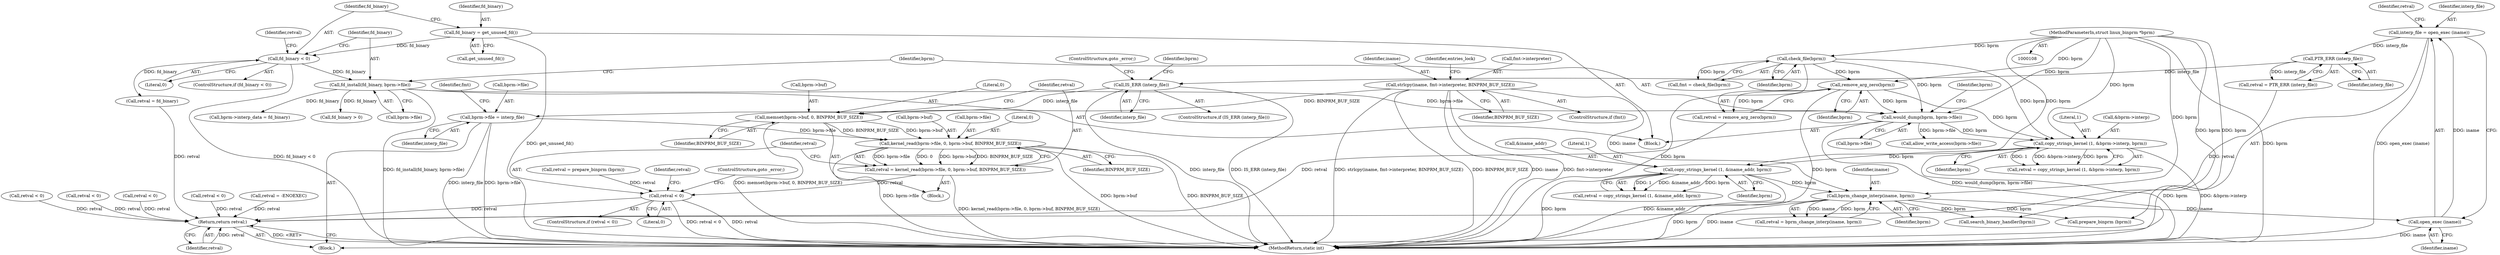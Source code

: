 digraph "0_linux_b66c5984017533316fd1951770302649baf1aa33@API" {
"1000311" [label="(Call,kernel_read(bprm->file, 0, bprm->buf, BINPRM_BUF_SIZE))"];
"1000291" [label="(Call,bprm->file = interp_file)"];
"1000288" [label="(Call,IS_ERR (interp_file))"];
"1000285" [label="(Call,PTR_ERR (interp_file))"];
"1000279" [label="(Call,interp_file = open_exec (iname))"];
"1000281" [label="(Call,open_exec (iname))"];
"1000271" [label="(Call,bprm_change_interp(iname, bprm))"];
"1000144" [label="(Call,strlcpy(iname, fmt->interpreter, BINPRM_BUF_SIZE))"];
"1000255" [label="(Call,copy_strings_kernel (1, &iname_addr, bprm))"];
"1000237" [label="(Call,copy_strings_kernel (1, &bprm->interp, bprm))"];
"1000167" [label="(Call,remove_arg_zero(bprm))"];
"1000140" [label="(Call,check_file(bprm))"];
"1000109" [label="(MethodParameterIn,struct linux_binprm *bprm)"];
"1000196" [label="(Call,would_dump(bprm, bprm->file))"];
"1000191" [label="(Call,fd_install(fd_binary, bprm->file))"];
"1000183" [label="(Call,fd_binary < 0)"];
"1000179" [label="(Call,fd_binary = get_unused_fd())"];
"1000303" [label="(Call,memset(bprm->buf, 0, BINPRM_BUF_SIZE))"];
"1000309" [label="(Call,retval = kernel_read(bprm->file, 0, bprm->buf, BINPRM_BUF_SIZE))"];
"1000326" [label="(Call,retval < 0)"];
"1000340" [label="(Return,return retval;)"];
"1000288" [label="(Call,IS_ERR (interp_file))"];
"1000180" [label="(Identifier,fd_binary)"];
"1000327" [label="(Identifier,retval)"];
"1000191" [label="(Call,fd_install(fd_binary, bprm->file))"];
"1000319" [label="(Identifier,BINPRM_BUF_SIZE)"];
"1000257" [label="(Call,&iname_addr)"];
"1000243" [label="(Identifier,bprm)"];
"1000331" [label="(Identifier,retval)"];
"1000290" [label="(ControlStructure,goto _error;)"];
"1000253" [label="(Call,retval = copy_strings_kernel (1, &iname_addr, bprm))"];
"1000269" [label="(Call,retval = bprm_change_interp(iname, bprm))"];
"1000215" [label="(Call,bprm->interp_data = fd_binary)"];
"1000341" [label="(Identifier,retval)"];
"1000307" [label="(Literal,0)"];
"1000168" [label="(Identifier,bprm)"];
"1000326" [label="(Call,retval < 0)"];
"1000360" [label="(MethodReturn,static int)"];
"1000282" [label="(Identifier,iname)"];
"1000325" [label="(ControlStructure,if (retval < 0))"];
"1000285" [label="(Call,PTR_ERR (interp_file))"];
"1000140" [label="(Call,check_file(bprm))"];
"1000292" [label="(Call,bprm->file)"];
"1000284" [label="(Identifier,retval)"];
"1000302" [label="(Block,)"];
"1000309" [label="(Call,retval = kernel_read(bprm->file, 0, bprm->buf, BINPRM_BUF_SIZE))"];
"1000299" [label="(Identifier,fmt)"];
"1000109" [label="(MethodParameterIn,struct linux_binprm *bprm)"];
"1000279" [label="(Call,interp_file = open_exec (iname))"];
"1000283" [label="(Call,retval = PTR_ERR (interp_file))"];
"1000185" [label="(Literal,0)"];
"1000245" [label="(Call,retval < 0)"];
"1000181" [label="(Call,get_unused_fd())"];
"1000255" [label="(Call,copy_strings_kernel (1, &iname_addr, bprm))"];
"1000201" [label="(Call,allow_write_access(bprm->file))"];
"1000291" [label="(Call,bprm->file = interp_file)"];
"1000187" [label="(Call,retval = fd_binary)"];
"1000127" [label="(Call,retval = -ENOEXEC)"];
"1000110" [label="(Block,)"];
"1000192" [label="(Identifier,fd_binary)"];
"1000146" [label="(Call,fmt->interpreter)"];
"1000308" [label="(Identifier,BINPRM_BUF_SIZE)"];
"1000261" [label="(Call,retval < 0)"];
"1000295" [label="(Identifier,interp_file)"];
"1000149" [label="(Identifier,BINPRM_BUF_SIZE)"];
"1000182" [label="(ControlStructure,if (fd_binary < 0))"];
"1000184" [label="(Identifier,fd_binary)"];
"1000335" [label="(Call,retval < 0)"];
"1000183" [label="(Call,fd_binary < 0)"];
"1000304" [label="(Call,bprm->buf)"];
"1000281" [label="(Call,open_exec (iname))"];
"1000329" [label="(ControlStructure,goto _error;)"];
"1000259" [label="(Identifier,bprm)"];
"1000332" [label="(Call,search_binary_handler(bprm))"];
"1000286" [label="(Identifier,interp_file)"];
"1000340" [label="(Return,return retval;)"];
"1000198" [label="(Call,bprm->file)"];
"1000311" [label="(Call,kernel_read(bprm->file, 0, bprm->buf, BINPRM_BUF_SIZE))"];
"1000167" [label="(Call,remove_arg_zero(bprm))"];
"1000138" [label="(Call,fmt = check_file(bprm))"];
"1000178" [label="(Block,)"];
"1000239" [label="(Call,&bprm->interp)"];
"1000197" [label="(Identifier,bprm)"];
"1000273" [label="(Identifier,bprm)"];
"1000323" [label="(Call,prepare_binprm (bprm))"];
"1000141" [label="(Identifier,bprm)"];
"1000303" [label="(Call,memset(bprm->buf, 0, BINPRM_BUF_SIZE))"];
"1000165" [label="(Call,retval = remove_arg_zero(bprm))"];
"1000312" [label="(Call,bprm->file)"];
"1000271" [label="(Call,bprm_change_interp(iname, bprm))"];
"1000145" [label="(Identifier,iname)"];
"1000344" [label="(Call,fd_binary > 0)"];
"1000179" [label="(Call,fd_binary = get_unused_fd())"];
"1000256" [label="(Literal,1)"];
"1000235" [label="(Call,retval = copy_strings_kernel (1, &bprm->interp, bprm))"];
"1000280" [label="(Identifier,interp_file)"];
"1000287" [label="(ControlStructure,if (IS_ERR (interp_file)))"];
"1000196" [label="(Call,would_dump(bprm, bprm->file))"];
"1000237" [label="(Call,copy_strings_kernel (1, &bprm->interp, bprm))"];
"1000272" [label="(Identifier,iname)"];
"1000289" [label="(Identifier,interp_file)"];
"1000188" [label="(Identifier,retval)"];
"1000315" [label="(Literal,0)"];
"1000238" [label="(Literal,1)"];
"1000142" [label="(ControlStructure,if (fmt))"];
"1000316" [label="(Call,bprm->buf)"];
"1000193" [label="(Call,bprm->file)"];
"1000293" [label="(Identifier,bprm)"];
"1000275" [label="(Call,retval < 0)"];
"1000203" [label="(Identifier,bprm)"];
"1000328" [label="(Literal,0)"];
"1000310" [label="(Identifier,retval)"];
"1000144" [label="(Call,strlcpy(iname, fmt->interpreter, BINPRM_BUF_SIZE))"];
"1000321" [label="(Call,retval = prepare_binprm (bprm))"];
"1000152" [label="(Identifier,entries_lock)"];
"1000311" -> "1000309"  [label="AST: "];
"1000311" -> "1000319"  [label="CFG: "];
"1000312" -> "1000311"  [label="AST: "];
"1000315" -> "1000311"  [label="AST: "];
"1000316" -> "1000311"  [label="AST: "];
"1000319" -> "1000311"  [label="AST: "];
"1000309" -> "1000311"  [label="CFG: "];
"1000311" -> "1000360"  [label="DDG: bprm->file"];
"1000311" -> "1000360"  [label="DDG: bprm->buf"];
"1000311" -> "1000360"  [label="DDG: BINPRM_BUF_SIZE"];
"1000311" -> "1000309"  [label="DDG: bprm->file"];
"1000311" -> "1000309"  [label="DDG: 0"];
"1000311" -> "1000309"  [label="DDG: bprm->buf"];
"1000311" -> "1000309"  [label="DDG: BINPRM_BUF_SIZE"];
"1000291" -> "1000311"  [label="DDG: bprm->file"];
"1000303" -> "1000311"  [label="DDG: bprm->buf"];
"1000303" -> "1000311"  [label="DDG: BINPRM_BUF_SIZE"];
"1000291" -> "1000110"  [label="AST: "];
"1000291" -> "1000295"  [label="CFG: "];
"1000292" -> "1000291"  [label="AST: "];
"1000295" -> "1000291"  [label="AST: "];
"1000299" -> "1000291"  [label="CFG: "];
"1000291" -> "1000360"  [label="DDG: bprm->file"];
"1000291" -> "1000360"  [label="DDG: interp_file"];
"1000288" -> "1000291"  [label="DDG: interp_file"];
"1000288" -> "1000287"  [label="AST: "];
"1000288" -> "1000289"  [label="CFG: "];
"1000289" -> "1000288"  [label="AST: "];
"1000290" -> "1000288"  [label="CFG: "];
"1000293" -> "1000288"  [label="CFG: "];
"1000288" -> "1000360"  [label="DDG: interp_file"];
"1000288" -> "1000360"  [label="DDG: IS_ERR (interp_file)"];
"1000285" -> "1000288"  [label="DDG: interp_file"];
"1000285" -> "1000283"  [label="AST: "];
"1000285" -> "1000286"  [label="CFG: "];
"1000286" -> "1000285"  [label="AST: "];
"1000283" -> "1000285"  [label="CFG: "];
"1000285" -> "1000283"  [label="DDG: interp_file"];
"1000279" -> "1000285"  [label="DDG: interp_file"];
"1000279" -> "1000110"  [label="AST: "];
"1000279" -> "1000281"  [label="CFG: "];
"1000280" -> "1000279"  [label="AST: "];
"1000281" -> "1000279"  [label="AST: "];
"1000284" -> "1000279"  [label="CFG: "];
"1000279" -> "1000360"  [label="DDG: open_exec (iname)"];
"1000281" -> "1000279"  [label="DDG: iname"];
"1000281" -> "1000282"  [label="CFG: "];
"1000282" -> "1000281"  [label="AST: "];
"1000281" -> "1000360"  [label="DDG: iname"];
"1000271" -> "1000281"  [label="DDG: iname"];
"1000271" -> "1000269"  [label="AST: "];
"1000271" -> "1000273"  [label="CFG: "];
"1000272" -> "1000271"  [label="AST: "];
"1000273" -> "1000271"  [label="AST: "];
"1000269" -> "1000271"  [label="CFG: "];
"1000271" -> "1000360"  [label="DDG: bprm"];
"1000271" -> "1000360"  [label="DDG: iname"];
"1000271" -> "1000269"  [label="DDG: iname"];
"1000271" -> "1000269"  [label="DDG: bprm"];
"1000144" -> "1000271"  [label="DDG: iname"];
"1000255" -> "1000271"  [label="DDG: bprm"];
"1000109" -> "1000271"  [label="DDG: bprm"];
"1000271" -> "1000323"  [label="DDG: bprm"];
"1000271" -> "1000332"  [label="DDG: bprm"];
"1000144" -> "1000142"  [label="AST: "];
"1000144" -> "1000149"  [label="CFG: "];
"1000145" -> "1000144"  [label="AST: "];
"1000146" -> "1000144"  [label="AST: "];
"1000149" -> "1000144"  [label="AST: "];
"1000152" -> "1000144"  [label="CFG: "];
"1000144" -> "1000360"  [label="DDG: strlcpy(iname, fmt->interpreter, BINPRM_BUF_SIZE)"];
"1000144" -> "1000360"  [label="DDG: BINPRM_BUF_SIZE"];
"1000144" -> "1000360"  [label="DDG: iname"];
"1000144" -> "1000360"  [label="DDG: fmt->interpreter"];
"1000144" -> "1000303"  [label="DDG: BINPRM_BUF_SIZE"];
"1000255" -> "1000253"  [label="AST: "];
"1000255" -> "1000259"  [label="CFG: "];
"1000256" -> "1000255"  [label="AST: "];
"1000257" -> "1000255"  [label="AST: "];
"1000259" -> "1000255"  [label="AST: "];
"1000253" -> "1000255"  [label="CFG: "];
"1000255" -> "1000360"  [label="DDG: bprm"];
"1000255" -> "1000360"  [label="DDG: &iname_addr"];
"1000255" -> "1000253"  [label="DDG: 1"];
"1000255" -> "1000253"  [label="DDG: &iname_addr"];
"1000255" -> "1000253"  [label="DDG: bprm"];
"1000237" -> "1000255"  [label="DDG: bprm"];
"1000109" -> "1000255"  [label="DDG: bprm"];
"1000237" -> "1000235"  [label="AST: "];
"1000237" -> "1000243"  [label="CFG: "];
"1000238" -> "1000237"  [label="AST: "];
"1000239" -> "1000237"  [label="AST: "];
"1000243" -> "1000237"  [label="AST: "];
"1000235" -> "1000237"  [label="CFG: "];
"1000237" -> "1000360"  [label="DDG: &bprm->interp"];
"1000237" -> "1000360"  [label="DDG: bprm"];
"1000237" -> "1000235"  [label="DDG: 1"];
"1000237" -> "1000235"  [label="DDG: &bprm->interp"];
"1000237" -> "1000235"  [label="DDG: bprm"];
"1000167" -> "1000237"  [label="DDG: bprm"];
"1000140" -> "1000237"  [label="DDG: bprm"];
"1000196" -> "1000237"  [label="DDG: bprm"];
"1000109" -> "1000237"  [label="DDG: bprm"];
"1000167" -> "1000165"  [label="AST: "];
"1000167" -> "1000168"  [label="CFG: "];
"1000168" -> "1000167"  [label="AST: "];
"1000165" -> "1000167"  [label="CFG: "];
"1000167" -> "1000360"  [label="DDG: bprm"];
"1000167" -> "1000165"  [label="DDG: bprm"];
"1000140" -> "1000167"  [label="DDG: bprm"];
"1000109" -> "1000167"  [label="DDG: bprm"];
"1000167" -> "1000196"  [label="DDG: bprm"];
"1000140" -> "1000138"  [label="AST: "];
"1000140" -> "1000141"  [label="CFG: "];
"1000141" -> "1000140"  [label="AST: "];
"1000138" -> "1000140"  [label="CFG: "];
"1000140" -> "1000360"  [label="DDG: bprm"];
"1000140" -> "1000138"  [label="DDG: bprm"];
"1000109" -> "1000140"  [label="DDG: bprm"];
"1000140" -> "1000196"  [label="DDG: bprm"];
"1000109" -> "1000108"  [label="AST: "];
"1000109" -> "1000360"  [label="DDG: bprm"];
"1000109" -> "1000196"  [label="DDG: bprm"];
"1000109" -> "1000323"  [label="DDG: bprm"];
"1000109" -> "1000332"  [label="DDG: bprm"];
"1000196" -> "1000178"  [label="AST: "];
"1000196" -> "1000198"  [label="CFG: "];
"1000197" -> "1000196"  [label="AST: "];
"1000198" -> "1000196"  [label="AST: "];
"1000203" -> "1000196"  [label="CFG: "];
"1000196" -> "1000360"  [label="DDG: would_dump(bprm, bprm->file)"];
"1000191" -> "1000196"  [label="DDG: bprm->file"];
"1000196" -> "1000201"  [label="DDG: bprm->file"];
"1000191" -> "1000178"  [label="AST: "];
"1000191" -> "1000193"  [label="CFG: "];
"1000192" -> "1000191"  [label="AST: "];
"1000193" -> "1000191"  [label="AST: "];
"1000197" -> "1000191"  [label="CFG: "];
"1000191" -> "1000360"  [label="DDG: fd_install(fd_binary, bprm->file)"];
"1000183" -> "1000191"  [label="DDG: fd_binary"];
"1000191" -> "1000215"  [label="DDG: fd_binary"];
"1000191" -> "1000344"  [label="DDG: fd_binary"];
"1000183" -> "1000182"  [label="AST: "];
"1000183" -> "1000185"  [label="CFG: "];
"1000184" -> "1000183"  [label="AST: "];
"1000185" -> "1000183"  [label="AST: "];
"1000188" -> "1000183"  [label="CFG: "];
"1000192" -> "1000183"  [label="CFG: "];
"1000183" -> "1000360"  [label="DDG: fd_binary < 0"];
"1000179" -> "1000183"  [label="DDG: fd_binary"];
"1000183" -> "1000187"  [label="DDG: fd_binary"];
"1000179" -> "1000178"  [label="AST: "];
"1000179" -> "1000181"  [label="CFG: "];
"1000180" -> "1000179"  [label="AST: "];
"1000181" -> "1000179"  [label="AST: "];
"1000184" -> "1000179"  [label="CFG: "];
"1000179" -> "1000360"  [label="DDG: get_unused_fd()"];
"1000303" -> "1000302"  [label="AST: "];
"1000303" -> "1000308"  [label="CFG: "];
"1000304" -> "1000303"  [label="AST: "];
"1000307" -> "1000303"  [label="AST: "];
"1000308" -> "1000303"  [label="AST: "];
"1000310" -> "1000303"  [label="CFG: "];
"1000303" -> "1000360"  [label="DDG: memset(bprm->buf, 0, BINPRM_BUF_SIZE)"];
"1000309" -> "1000302"  [label="AST: "];
"1000310" -> "1000309"  [label="AST: "];
"1000327" -> "1000309"  [label="CFG: "];
"1000309" -> "1000360"  [label="DDG: kernel_read(bprm->file, 0, bprm->buf, BINPRM_BUF_SIZE)"];
"1000309" -> "1000326"  [label="DDG: retval"];
"1000326" -> "1000325"  [label="AST: "];
"1000326" -> "1000328"  [label="CFG: "];
"1000327" -> "1000326"  [label="AST: "];
"1000328" -> "1000326"  [label="AST: "];
"1000329" -> "1000326"  [label="CFG: "];
"1000331" -> "1000326"  [label="CFG: "];
"1000326" -> "1000360"  [label="DDG: retval < 0"];
"1000326" -> "1000360"  [label="DDG: retval"];
"1000321" -> "1000326"  [label="DDG: retval"];
"1000326" -> "1000340"  [label="DDG: retval"];
"1000340" -> "1000110"  [label="AST: "];
"1000340" -> "1000341"  [label="CFG: "];
"1000341" -> "1000340"  [label="AST: "];
"1000360" -> "1000340"  [label="CFG: "];
"1000340" -> "1000360"  [label="DDG: <RET>"];
"1000341" -> "1000340"  [label="DDG: retval"];
"1000187" -> "1000340"  [label="DDG: retval"];
"1000335" -> "1000340"  [label="DDG: retval"];
"1000283" -> "1000340"  [label="DDG: retval"];
"1000165" -> "1000340"  [label="DDG: retval"];
"1000275" -> "1000340"  [label="DDG: retval"];
"1000261" -> "1000340"  [label="DDG: retval"];
"1000245" -> "1000340"  [label="DDG: retval"];
"1000127" -> "1000340"  [label="DDG: retval"];
}

